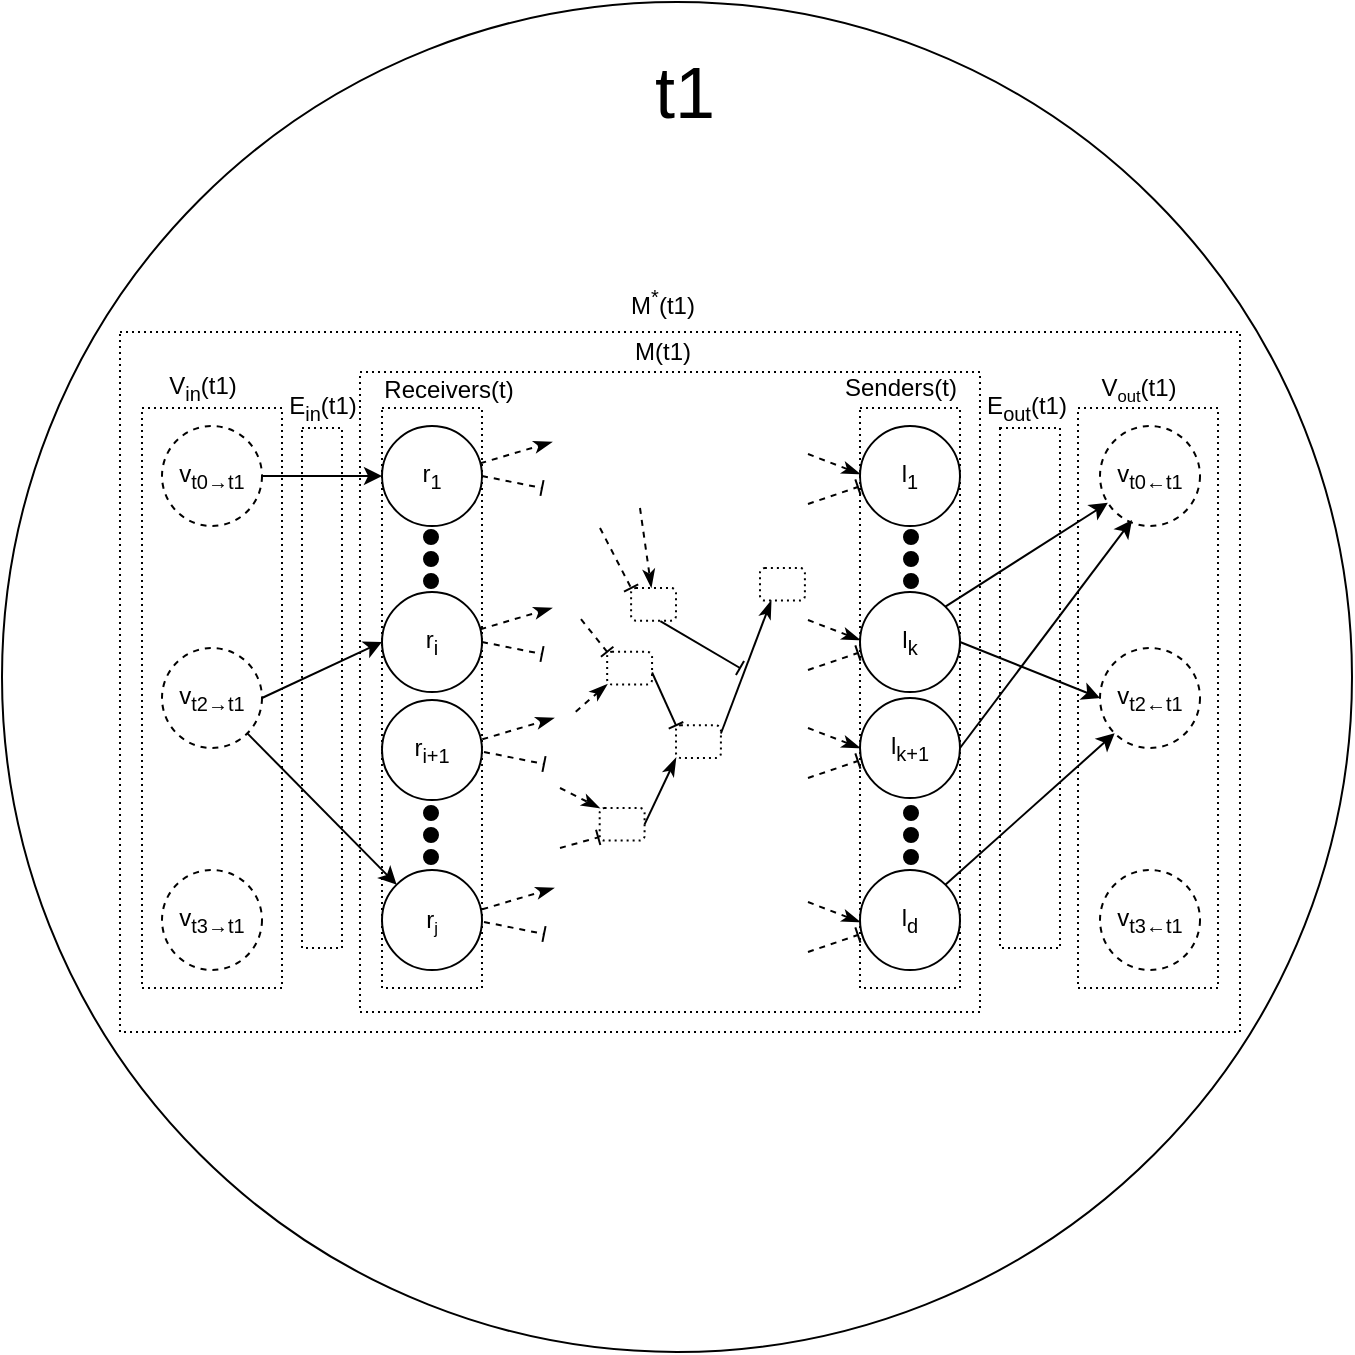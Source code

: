 <mxfile version="24.2.1" type="github">
  <diagram name="Page-1" id="blZKFijT3qBmkAFtz_N1">
    <mxGraphModel dx="797" dy="2120" grid="1" gridSize="10" guides="1" tooltips="1" connect="1" arrows="1" fold="1" page="1" pageScale="1" pageWidth="850" pageHeight="1100" math="0" shadow="0">
      <root>
        <mxCell id="0" />
        <mxCell id="1" parent="0" />
        <mxCell id="KCe79-yEBINX289Halzp-1" value="" style="rounded=0;whiteSpace=wrap;html=1;fillColor=none;dashed=1;dashPattern=1 2;" vertex="1" parent="1">
          <mxGeometry x="1604" y="138" width="30" height="260" as="geometry" />
        </mxCell>
        <mxCell id="KCe79-yEBINX289Halzp-2" value="" style="ellipse;whiteSpace=wrap;html=1;aspect=fixed;fillColor=none;" vertex="1" parent="1">
          <mxGeometry x="1105" y="-75" width="675" height="675" as="geometry" />
        </mxCell>
        <mxCell id="KCe79-yEBINX289Halzp-3" value="" style="rounded=0;whiteSpace=wrap;html=1;fillColor=none;dashed=1;dashPattern=1 2;" vertex="1" parent="1">
          <mxGeometry x="1534" y="128" width="50" height="290" as="geometry" />
        </mxCell>
        <mxCell id="KCe79-yEBINX289Halzp-4" value="" style="rounded=0;whiteSpace=wrap;html=1;fillColor=none;dashed=1;dashPattern=1 2;" vertex="1" parent="1">
          <mxGeometry x="1295" y="128" width="50" height="290" as="geometry" />
        </mxCell>
        <mxCell id="KCe79-yEBINX289Halzp-5" value="" style="rounded=0;whiteSpace=wrap;html=1;fillColor=none;dashed=1;dashPattern=1 2;" vertex="1" parent="1">
          <mxGeometry x="1164" y="90" width="560" height="350" as="geometry" />
        </mxCell>
        <mxCell id="KCe79-yEBINX289Halzp-6" value="" style="rounded=0;whiteSpace=wrap;html=1;fillColor=none;dashed=1;dashPattern=1 2;" vertex="1" parent="1">
          <mxGeometry x="1284" y="110" width="310" height="320" as="geometry" />
        </mxCell>
        <mxCell id="KCe79-yEBINX289Halzp-7" value="" style="rounded=0;whiteSpace=wrap;html=1;fillColor=none;dashed=1;dashPattern=1 2;" vertex="1" parent="1">
          <mxGeometry x="1643" y="128" width="70" height="290" as="geometry" />
        </mxCell>
        <mxCell id="KCe79-yEBINX289Halzp-8" value="" style="rounded=0;whiteSpace=wrap;html=1;fillColor=none;dashed=1;dashPattern=1 2;" vertex="1" parent="1">
          <mxGeometry x="1175" y="128" width="70" height="290" as="geometry" />
        </mxCell>
        <mxCell id="KCe79-yEBINX289Halzp-9" style="rounded=0;orthogonalLoop=1;jettySize=auto;html=1;exitX=1;exitY=0.5;exitDx=0;exitDy=0;entryX=0;entryY=0.5;entryDx=0;entryDy=0;" edge="1" parent="1" source="KCe79-yEBINX289Halzp-11" target="KCe79-yEBINX289Halzp-12">
          <mxGeometry relative="1" as="geometry" />
        </mxCell>
        <mxCell id="KCe79-yEBINX289Halzp-10" style="edgeStyle=none;rounded=0;orthogonalLoop=1;jettySize=auto;html=1;exitX=1;exitY=1;exitDx=0;exitDy=0;entryX=0;entryY=0;entryDx=0;entryDy=0;" edge="1" parent="1" source="KCe79-yEBINX289Halzp-11" target="KCe79-yEBINX289Halzp-21">
          <mxGeometry relative="1" as="geometry" />
        </mxCell>
        <mxCell id="KCe79-yEBINX289Halzp-11" value="v&lt;sub&gt;t2&lt;span style=&quot;font-size: 10px;&quot;&gt;→t1&lt;/span&gt;&lt;/sub&gt;" style="ellipse;whiteSpace=wrap;html=1;aspect=fixed;fillColor=none;dashed=1;" vertex="1" parent="1">
          <mxGeometry x="1185" y="248" width="50" height="50" as="geometry" />
        </mxCell>
        <mxCell id="KCe79-yEBINX289Halzp-12" value="r&lt;sub&gt;i&lt;/sub&gt;" style="ellipse;whiteSpace=wrap;html=1;aspect=fixed;fillColor=none;" vertex="1" parent="1">
          <mxGeometry x="1295" y="220" width="50" height="50" as="geometry" />
        </mxCell>
        <mxCell id="KCe79-yEBINX289Halzp-13" value="v&lt;sub&gt;t2&lt;span style=&quot;font-size: 10px;&quot;&gt;←t1&lt;/span&gt;&lt;/sub&gt;" style="ellipse;whiteSpace=wrap;html=1;aspect=fixed;fillColor=none;dashed=1;" vertex="1" parent="1">
          <mxGeometry x="1654" y="248" width="50" height="50" as="geometry" />
        </mxCell>
        <mxCell id="KCe79-yEBINX289Halzp-14" value="" style="endArrow=classic;html=1;rounded=0;entryX=0;entryY=0.5;entryDx=0;entryDy=0;exitX=1;exitY=0.5;exitDx=0;exitDy=0;" edge="1" parent="1" source="KCe79-yEBINX289Halzp-16" target="KCe79-yEBINX289Halzp-13">
          <mxGeometry width="50" height="50" relative="1" as="geometry">
            <mxPoint x="1584" y="233" as="sourcePoint" />
            <mxPoint x="1564" y="228" as="targetPoint" />
          </mxGeometry>
        </mxCell>
        <mxCell id="KCe79-yEBINX289Halzp-15" style="edgeStyle=none;rounded=0;orthogonalLoop=1;jettySize=auto;html=1;exitX=1;exitY=0;exitDx=0;exitDy=0;fontSize=36;startArrow=none;startFill=0;endArrow=classic;endFill=1;" edge="1" parent="1" source="KCe79-yEBINX289Halzp-16" target="KCe79-yEBINX289Halzp-22">
          <mxGeometry relative="1" as="geometry" />
        </mxCell>
        <mxCell id="KCe79-yEBINX289Halzp-16" value="l&lt;sub&gt;k&lt;/sub&gt;" style="ellipse;whiteSpace=wrap;html=1;aspect=fixed;fillColor=none;" vertex="1" parent="1">
          <mxGeometry x="1534" y="220" width="50" height="50" as="geometry" />
        </mxCell>
        <mxCell id="KCe79-yEBINX289Halzp-17" style="rounded=0;orthogonalLoop=1;jettySize=auto;html=1;exitX=1;exitY=0.5;exitDx=0;exitDy=0;entryX=0;entryY=0.5;entryDx=0;entryDy=0;" edge="1" parent="1" source="KCe79-yEBINX289Halzp-18" target="KCe79-yEBINX289Halzp-19">
          <mxGeometry relative="1" as="geometry" />
        </mxCell>
        <mxCell id="KCe79-yEBINX289Halzp-18" value="&lt;span style=&quot;font-size: 12px;&quot;&gt;v&lt;/span&gt;&lt;sub&gt;t0&lt;span style=&quot;font-size: 10px;&quot;&gt;→t1&lt;/span&gt;&lt;/sub&gt;" style="ellipse;whiteSpace=wrap;html=1;aspect=fixed;fillColor=none;dashed=1;" vertex="1" parent="1">
          <mxGeometry x="1185" y="137" width="50" height="50" as="geometry" />
        </mxCell>
        <mxCell id="KCe79-yEBINX289Halzp-19" value="r&lt;sub&gt;1&lt;/sub&gt;" style="ellipse;whiteSpace=wrap;html=1;aspect=fixed;fillColor=none;" vertex="1" parent="1">
          <mxGeometry x="1295" y="137" width="50" height="50" as="geometry" />
        </mxCell>
        <mxCell id="KCe79-yEBINX289Halzp-20" value="v&lt;sub&gt;t3&lt;span style=&quot;font-size: 10px;&quot;&gt;→t1&lt;/span&gt;&lt;/sub&gt;" style="ellipse;whiteSpace=wrap;html=1;aspect=fixed;fillColor=none;dashed=1;" vertex="1" parent="1">
          <mxGeometry x="1185" y="359" width="50" height="50" as="geometry" />
        </mxCell>
        <mxCell id="KCe79-yEBINX289Halzp-21" value="r&lt;span style=&quot;font-size: 10px;&quot;&gt;&lt;sub&gt;j&lt;/sub&gt;&lt;/span&gt;" style="ellipse;whiteSpace=wrap;html=1;aspect=fixed;fillColor=none;" vertex="1" parent="1">
          <mxGeometry x="1295" y="359" width="50" height="50" as="geometry" />
        </mxCell>
        <mxCell id="KCe79-yEBINX289Halzp-22" value="v&lt;sub&gt;t0&lt;span style=&quot;font-size: 10px;&quot;&gt;←t1&lt;/span&gt;&lt;/sub&gt;" style="ellipse;whiteSpace=wrap;html=1;aspect=fixed;fillColor=none;dashed=1;" vertex="1" parent="1">
          <mxGeometry x="1654" y="137" width="50" height="50" as="geometry" />
        </mxCell>
        <mxCell id="KCe79-yEBINX289Halzp-23" value="l&lt;sub&gt;1&lt;/sub&gt;" style="ellipse;whiteSpace=wrap;html=1;aspect=fixed;fillColor=none;" vertex="1" parent="1">
          <mxGeometry x="1534" y="137" width="50" height="50" as="geometry" />
        </mxCell>
        <mxCell id="KCe79-yEBINX289Halzp-24" value="v&lt;sub&gt;t3&lt;span style=&quot;font-size: 10px;&quot;&gt;←t1&lt;/span&gt;&lt;/sub&gt;" style="ellipse;whiteSpace=wrap;html=1;aspect=fixed;fillColor=none;dashed=1;" vertex="1" parent="1">
          <mxGeometry x="1654" y="359" width="50" height="50" as="geometry" />
        </mxCell>
        <mxCell id="KCe79-yEBINX289Halzp-25" style="edgeStyle=none;rounded=0;orthogonalLoop=1;jettySize=auto;html=1;exitX=1;exitY=0;exitDx=0;exitDy=0;entryX=0;entryY=1;entryDx=0;entryDy=0;" edge="1" parent="1" source="KCe79-yEBINX289Halzp-26" target="KCe79-yEBINX289Halzp-13">
          <mxGeometry relative="1" as="geometry" />
        </mxCell>
        <mxCell id="KCe79-yEBINX289Halzp-26" value="l&lt;sub&gt;d&lt;/sub&gt;" style="ellipse;whiteSpace=wrap;html=1;aspect=fixed;fillColor=none;" vertex="1" parent="1">
          <mxGeometry x="1534" y="359" width="50" height="50" as="geometry" />
        </mxCell>
        <mxCell id="KCe79-yEBINX289Halzp-27" value="V&lt;sub&gt;in&lt;/sub&gt;(t1)" style="text;html=1;align=center;verticalAlign=middle;resizable=0;points=[];autosize=1;strokeColor=none;fillColor=none;" vertex="1" parent="1">
          <mxGeometry x="1175" y="103" width="60" height="30" as="geometry" />
        </mxCell>
        <mxCell id="KCe79-yEBINX289Halzp-28" value="V&lt;span style=&quot;font-size: 10px;&quot;&gt;&lt;sub&gt;out&lt;/sub&gt;&lt;/span&gt;(t1)" style="text;html=1;align=center;verticalAlign=middle;resizable=0;points=[];autosize=1;strokeColor=none;fillColor=none;" vertex="1" parent="1">
          <mxGeometry x="1643" y="103" width="60" height="30" as="geometry" />
        </mxCell>
        <mxCell id="KCe79-yEBINX289Halzp-29" value="M(t1)" style="text;html=1;align=center;verticalAlign=middle;resizable=0;points=[];autosize=1;strokeColor=none;fillColor=none;rotation=0;" vertex="1" parent="1">
          <mxGeometry x="1410" y="85" width="50" height="30" as="geometry" />
        </mxCell>
        <mxCell id="KCe79-yEBINX289Halzp-30" value="E&lt;sub&gt;in&lt;/sub&gt;(t1)" style="text;html=1;align=center;verticalAlign=middle;resizable=0;points=[];autosize=1;strokeColor=none;fillColor=none;" vertex="1" parent="1">
          <mxGeometry x="1235" y="113" width="60" height="30" as="geometry" />
        </mxCell>
        <mxCell id="KCe79-yEBINX289Halzp-31" value="E&lt;sub&gt;out&lt;/sub&gt;(t1)" style="text;html=1;align=center;verticalAlign=middle;resizable=0;points=[];autosize=1;strokeColor=none;fillColor=none;" vertex="1" parent="1">
          <mxGeometry x="1587" y="113" width="60" height="30" as="geometry" />
        </mxCell>
        <mxCell id="KCe79-yEBINX289Halzp-32" value="M&lt;sup&gt;*&lt;/sup&gt;(t1)" style="text;html=1;align=center;verticalAlign=middle;resizable=0;points=[];autosize=1;strokeColor=none;fillColor=none;" vertex="1" parent="1">
          <mxGeometry x="1405" y="60" width="60" height="30" as="geometry" />
        </mxCell>
        <mxCell id="KCe79-yEBINX289Halzp-33" value="" style="rounded=0;whiteSpace=wrap;html=1;fillColor=none;dashed=1;dashPattern=1 2;" vertex="1" parent="1">
          <mxGeometry x="1255" y="138" width="20" height="260" as="geometry" />
        </mxCell>
        <mxCell id="KCe79-yEBINX289Halzp-34" value="" style="ellipse;whiteSpace=wrap;html=1;aspect=fixed;fillColor=#000000;rotation=90;" vertex="1" parent="1">
          <mxGeometry x="1316" y="189" width="7" height="7" as="geometry" />
        </mxCell>
        <mxCell id="KCe79-yEBINX289Halzp-35" value="" style="ellipse;whiteSpace=wrap;html=1;aspect=fixed;fillColor=#000000;rotation=90;" vertex="1" parent="1">
          <mxGeometry x="1316" y="200" width="7" height="7" as="geometry" />
        </mxCell>
        <mxCell id="KCe79-yEBINX289Halzp-36" value="" style="ellipse;whiteSpace=wrap;html=1;aspect=fixed;fillColor=#000000;rotation=90;" vertex="1" parent="1">
          <mxGeometry x="1316" y="211" width="7" height="7" as="geometry" />
        </mxCell>
        <mxCell id="KCe79-yEBINX289Halzp-37" value="r&lt;sub&gt;i+1&lt;/sub&gt;" style="ellipse;whiteSpace=wrap;html=1;aspect=fixed;fillColor=none;" vertex="1" parent="1">
          <mxGeometry x="1295" y="274" width="50" height="50" as="geometry" />
        </mxCell>
        <mxCell id="KCe79-yEBINX289Halzp-38" value="" style="ellipse;whiteSpace=wrap;html=1;aspect=fixed;fillColor=#000000;rotation=90;" vertex="1" parent="1">
          <mxGeometry x="1316" y="327" width="7" height="7" as="geometry" />
        </mxCell>
        <mxCell id="KCe79-yEBINX289Halzp-39" value="" style="ellipse;whiteSpace=wrap;html=1;aspect=fixed;fillColor=#000000;rotation=90;" vertex="1" parent="1">
          <mxGeometry x="1316" y="338" width="7" height="7" as="geometry" />
        </mxCell>
        <mxCell id="KCe79-yEBINX289Halzp-40" value="" style="ellipse;whiteSpace=wrap;html=1;aspect=fixed;fillColor=#000000;rotation=90;" vertex="1" parent="1">
          <mxGeometry x="1316" y="349" width="7" height="7" as="geometry" />
        </mxCell>
        <mxCell id="KCe79-yEBINX289Halzp-41" value="" style="ellipse;whiteSpace=wrap;html=1;aspect=fixed;fillColor=#000000;rotation=90;" vertex="1" parent="1">
          <mxGeometry x="1556" y="189" width="7" height="7" as="geometry" />
        </mxCell>
        <mxCell id="KCe79-yEBINX289Halzp-42" value="" style="ellipse;whiteSpace=wrap;html=1;aspect=fixed;fillColor=#000000;rotation=90;" vertex="1" parent="1">
          <mxGeometry x="1556" y="200" width="7" height="7" as="geometry" />
        </mxCell>
        <mxCell id="KCe79-yEBINX289Halzp-43" value="" style="ellipse;whiteSpace=wrap;html=1;aspect=fixed;fillColor=#000000;rotation=90;" vertex="1" parent="1">
          <mxGeometry x="1556" y="211" width="7" height="7" as="geometry" />
        </mxCell>
        <mxCell id="KCe79-yEBINX289Halzp-44" value="" style="ellipse;whiteSpace=wrap;html=1;aspect=fixed;fillColor=#000000;rotation=90;" vertex="1" parent="1">
          <mxGeometry x="1556" y="327" width="7" height="7" as="geometry" />
        </mxCell>
        <mxCell id="KCe79-yEBINX289Halzp-45" value="" style="ellipse;whiteSpace=wrap;html=1;aspect=fixed;fillColor=#000000;rotation=90;" vertex="1" parent="1">
          <mxGeometry x="1556" y="338" width="7" height="7" as="geometry" />
        </mxCell>
        <mxCell id="KCe79-yEBINX289Halzp-46" value="" style="ellipse;whiteSpace=wrap;html=1;aspect=fixed;fillColor=#000000;rotation=90;" vertex="1" parent="1">
          <mxGeometry x="1556" y="349" width="7" height="7" as="geometry" />
        </mxCell>
        <mxCell id="KCe79-yEBINX289Halzp-47" style="edgeStyle=none;rounded=0;orthogonalLoop=1;jettySize=auto;html=1;exitX=1;exitY=0.5;exitDx=0;exitDy=0;entryX=0.32;entryY=0.94;entryDx=0;entryDy=0;entryPerimeter=0;fontSize=36;startArrow=none;startFill=0;endArrow=classic;endFill=1;" edge="1" parent="1" source="KCe79-yEBINX289Halzp-48" target="KCe79-yEBINX289Halzp-22">
          <mxGeometry relative="1" as="geometry" />
        </mxCell>
        <mxCell id="KCe79-yEBINX289Halzp-48" value="l&lt;sub&gt;k+1&lt;/sub&gt;" style="ellipse;whiteSpace=wrap;html=1;aspect=fixed;fillColor=none;" vertex="1" parent="1">
          <mxGeometry x="1534" y="273" width="50" height="50" as="geometry" />
        </mxCell>
        <mxCell id="KCe79-yEBINX289Halzp-49" value="Receivers(t)" style="text;html=1;align=center;verticalAlign=middle;resizable=0;points=[];autosize=1;strokeColor=none;fillColor=none;" vertex="1" parent="1">
          <mxGeometry x="1283" y="104" width="90" height="30" as="geometry" />
        </mxCell>
        <mxCell id="KCe79-yEBINX289Halzp-50" value="Senders(t)" style="text;html=1;align=center;verticalAlign=middle;resizable=0;points=[];autosize=1;strokeColor=none;fillColor=none;" vertex="1" parent="1">
          <mxGeometry x="1514" y="103" width="80" height="30" as="geometry" />
        </mxCell>
        <mxCell id="KCe79-yEBINX289Halzp-51" value="" style="group;dashed=1;dashPattern=1 2;fillColor=none;" vertex="1" connectable="0" parent="1">
          <mxGeometry x="1387" y="220" width="116" height="90" as="geometry" />
        </mxCell>
        <mxCell id="KCe79-yEBINX289Halzp-52" style="edgeStyle=none;rounded=0;orthogonalLoop=1;jettySize=auto;html=1;exitX=0.65;exitY=1.017;exitDx=0;exitDy=0;endArrow=baseDash;endFill=0;exitPerimeter=0;" edge="1" parent="KCe79-yEBINX289Halzp-51" source="KCe79-yEBINX289Halzp-64">
          <mxGeometry relative="1" as="geometry">
            <mxPoint x="87" y="38" as="targetPoint" />
            <mxPoint x="76.71" y="38.066" as="sourcePoint" />
          </mxGeometry>
        </mxCell>
        <mxCell id="KCe79-yEBINX289Halzp-53" value="" style="rounded=1;whiteSpace=wrap;html=1;dashed=1;dashPattern=1 2;fillColor=none;" vertex="1" parent="KCe79-yEBINX289Halzp-51">
          <mxGeometry x="96.998" y="-12.003" width="22.452" height="16.314" as="geometry" />
        </mxCell>
        <mxCell id="KCe79-yEBINX289Halzp-54" value="" style="rounded=1;whiteSpace=wrap;html=1;dashed=1;dashPattern=1 2;fillColor=none;" vertex="1" parent="KCe79-yEBINX289Halzp-51">
          <mxGeometry x="55.006" y="66.662" width="22.452" height="16.314" as="geometry" />
        </mxCell>
        <mxCell id="KCe79-yEBINX289Halzp-55" style="edgeStyle=none;rounded=0;orthogonalLoop=1;jettySize=auto;html=1;exitX=1;exitY=0.25;exitDx=0;exitDy=0;entryX=0.25;entryY=1;entryDx=0;entryDy=0;endArrow=classicThin;endFill=1;" edge="1" parent="KCe79-yEBINX289Halzp-51" source="KCe79-yEBINX289Halzp-54" target="KCe79-yEBINX289Halzp-53">
          <mxGeometry relative="1" as="geometry">
            <mxPoint x="72.968" y="59.819" as="sourcePoint" />
            <mxPoint x="92.426" y="43.244" as="targetPoint" />
          </mxGeometry>
        </mxCell>
        <mxCell id="KCe79-yEBINX289Halzp-56" value="" style="rounded=1;whiteSpace=wrap;html=1;dashed=1;dashPattern=1 2;fillColor=none;" vertex="1" parent="KCe79-yEBINX289Halzp-51">
          <mxGeometry x="20.581" y="29.909" width="22.452" height="16.314" as="geometry" />
        </mxCell>
        <mxCell id="KCe79-yEBINX289Halzp-57" style="rounded=0;orthogonalLoop=1;jettySize=auto;html=1;exitX=1;exitY=0.633;exitDx=0;exitDy=0;entryX=0;entryY=0;entryDx=0;entryDy=0;endArrow=baseDash;endFill=0;exitPerimeter=0;" edge="1" parent="KCe79-yEBINX289Halzp-51" source="KCe79-yEBINX289Halzp-56" target="KCe79-yEBINX289Halzp-54">
          <mxGeometry relative="1" as="geometry">
            <mxPoint x="58" y="54.381" as="targetPoint" />
            <mxPoint x="42.711" y="40.319" as="sourcePoint" />
          </mxGeometry>
        </mxCell>
        <mxCell id="KCe79-yEBINX289Halzp-58" style="rounded=0;orthogonalLoop=1;jettySize=auto;html=1;entryX=0;entryY=0;entryDx=0;entryDy=0;endArrow=baseDash;endFill=0;dashed=1;" edge="1" parent="KCe79-yEBINX289Halzp-51" target="KCe79-yEBINX289Halzp-64">
          <mxGeometry relative="1" as="geometry">
            <mxPoint x="56.877" y="54.381" as="targetPoint" />
            <mxPoint x="17" y="-32" as="sourcePoint" />
          </mxGeometry>
        </mxCell>
        <mxCell id="KCe79-yEBINX289Halzp-59" style="rounded=0;orthogonalLoop=1;jettySize=auto;html=1;entryX=0;entryY=0;entryDx=0;entryDy=0;endArrow=baseDash;endFill=0;dashed=1;" edge="1" parent="KCe79-yEBINX289Halzp-51" target="KCe79-yEBINX289Halzp-56">
          <mxGeometry relative="1" as="geometry">
            <mxPoint x="63.613" y="24.471" as="targetPoint" />
            <mxPoint x="7.484" y="13.595" as="sourcePoint" />
          </mxGeometry>
        </mxCell>
        <mxCell id="KCe79-yEBINX289Halzp-60" style="rounded=0;orthogonalLoop=1;jettySize=auto;html=1;endArrow=baseDash;endFill=0;dashed=1;entryX=-0.033;entryY=0.9;entryDx=0;entryDy=0;entryPerimeter=0;" edge="1" parent="KCe79-yEBINX289Halzp-51" target="KCe79-yEBINX289Halzp-81">
          <mxGeometry relative="1" as="geometry">
            <mxPoint x="14.968" y="84.29" as="targetPoint" />
            <mxPoint x="-3" y="128" as="sourcePoint" />
          </mxGeometry>
        </mxCell>
        <mxCell id="KCe79-yEBINX289Halzp-61" style="edgeStyle=none;rounded=0;orthogonalLoop=1;jettySize=auto;html=1;exitX=1;exitY=0.5;exitDx=0;exitDy=0;entryX=0;entryY=1;entryDx=0;entryDy=0;endArrow=classicThin;endFill=1;dashed=1;" edge="1" parent="KCe79-yEBINX289Halzp-51">
          <mxGeometry relative="1" as="geometry">
            <mxPoint x="4.865" y="59.819" as="sourcePoint" />
            <mxPoint x="20.581" y="46.224" as="targetPoint" />
          </mxGeometry>
        </mxCell>
        <mxCell id="KCe79-yEBINX289Halzp-62" style="edgeStyle=none;rounded=0;orthogonalLoop=1;jettySize=auto;html=1;entryX=0;entryY=0;entryDx=0;entryDy=0;endArrow=classicThin;endFill=1;dashed=1;" edge="1" parent="KCe79-yEBINX289Halzp-51" target="KCe79-yEBINX289Halzp-81">
          <mxGeometry relative="1" as="geometry">
            <mxPoint x="-3" y="98" as="sourcePoint" />
            <mxPoint x="16.839" y="74.773" as="targetPoint" />
          </mxGeometry>
        </mxCell>
        <mxCell id="KCe79-yEBINX289Halzp-63" style="edgeStyle=none;rounded=0;orthogonalLoop=1;jettySize=auto;html=1;entryX=0.45;entryY=-0.017;entryDx=0;entryDy=0;endArrow=classicThin;endFill=1;dashed=1;entryPerimeter=0;" edge="1" parent="KCe79-yEBINX289Halzp-51" target="KCe79-yEBINX289Halzp-64">
          <mxGeometry relative="1" as="geometry">
            <mxPoint x="37" y="-42" as="sourcePoint" />
            <mxPoint x="18.71" y="77.492" as="targetPoint" />
          </mxGeometry>
        </mxCell>
        <mxCell id="KCe79-yEBINX289Halzp-64" value="" style="rounded=1;whiteSpace=wrap;html=1;dashed=1;dashPattern=1 2;fillColor=none;" vertex="1" parent="KCe79-yEBINX289Halzp-51">
          <mxGeometry x="32.552" y="-1.998" width="22.452" height="16.314" as="geometry" />
        </mxCell>
        <mxCell id="KCe79-yEBINX289Halzp-65" style="edgeStyle=none;rounded=0;orthogonalLoop=1;jettySize=auto;html=1;endArrow=baseDash;endFill=0;dashed=1;exitX=1;exitY=0.5;exitDx=0;exitDy=0;" edge="1" parent="1" source="KCe79-yEBINX289Halzp-19">
          <mxGeometry relative="1" as="geometry">
            <mxPoint x="1375" y="168" as="targetPoint" />
            <mxPoint x="1355" y="168" as="sourcePoint" />
          </mxGeometry>
        </mxCell>
        <mxCell id="KCe79-yEBINX289Halzp-66" style="edgeStyle=none;rounded=0;orthogonalLoop=1;jettySize=auto;html=1;exitX=0.983;exitY=0.373;exitDx=0;exitDy=0;dashed=1;endArrow=classicThin;endFill=1;exitPerimeter=0;" edge="1" parent="1" source="KCe79-yEBINX289Halzp-19">
          <mxGeometry relative="1" as="geometry">
            <mxPoint x="1380" y="145.0" as="targetPoint" />
            <mxPoint x="1348" y="155.422" as="sourcePoint" />
          </mxGeometry>
        </mxCell>
        <mxCell id="KCe79-yEBINX289Halzp-67" style="edgeStyle=none;rounded=0;orthogonalLoop=1;jettySize=auto;html=1;endArrow=baseDash;endFill=0;dashed=1;exitX=1;exitY=0.5;exitDx=0;exitDy=0;" edge="1" parent="1">
          <mxGeometry relative="1" as="geometry">
            <mxPoint x="1375" y="251" as="targetPoint" />
            <mxPoint x="1345.0" y="245.0" as="sourcePoint" />
          </mxGeometry>
        </mxCell>
        <mxCell id="KCe79-yEBINX289Halzp-68" style="edgeStyle=none;rounded=0;orthogonalLoop=1;jettySize=auto;html=1;exitX=0.983;exitY=0.373;exitDx=0;exitDy=0;dashed=1;endArrow=classicThin;endFill=1;exitPerimeter=0;" edge="1" parent="1">
          <mxGeometry relative="1" as="geometry">
            <mxPoint x="1380" y="228" as="targetPoint" />
            <mxPoint x="1344.15" y="238.65" as="sourcePoint" />
          </mxGeometry>
        </mxCell>
        <mxCell id="KCe79-yEBINX289Halzp-69" style="edgeStyle=none;rounded=0;orthogonalLoop=1;jettySize=auto;html=1;endArrow=baseDash;endFill=0;dashed=1;exitX=1;exitY=0.5;exitDx=0;exitDy=0;" edge="1" parent="1">
          <mxGeometry relative="1" as="geometry">
            <mxPoint x="1376" y="306" as="targetPoint" />
            <mxPoint x="1346.0" y="300.0" as="sourcePoint" />
          </mxGeometry>
        </mxCell>
        <mxCell id="KCe79-yEBINX289Halzp-70" style="edgeStyle=none;rounded=0;orthogonalLoop=1;jettySize=auto;html=1;exitX=0.983;exitY=0.373;exitDx=0;exitDy=0;dashed=1;endArrow=classicThin;endFill=1;exitPerimeter=0;" edge="1" parent="1">
          <mxGeometry relative="1" as="geometry">
            <mxPoint x="1381" y="283" as="targetPoint" />
            <mxPoint x="1345.15" y="293.65" as="sourcePoint" />
          </mxGeometry>
        </mxCell>
        <mxCell id="KCe79-yEBINX289Halzp-71" style="edgeStyle=none;rounded=0;orthogonalLoop=1;jettySize=auto;html=1;endArrow=baseDash;endFill=0;dashed=1;exitX=1;exitY=0.5;exitDx=0;exitDy=0;" edge="1" parent="1">
          <mxGeometry relative="1" as="geometry">
            <mxPoint x="1376" y="391" as="targetPoint" />
            <mxPoint x="1346.0" y="385.0" as="sourcePoint" />
          </mxGeometry>
        </mxCell>
        <mxCell id="KCe79-yEBINX289Halzp-72" style="edgeStyle=none;rounded=0;orthogonalLoop=1;jettySize=auto;html=1;exitX=0.983;exitY=0.373;exitDx=0;exitDy=0;dashed=1;endArrow=classicThin;endFill=1;exitPerimeter=0;" edge="1" parent="1">
          <mxGeometry relative="1" as="geometry">
            <mxPoint x="1381" y="368" as="targetPoint" />
            <mxPoint x="1345.15" y="378.65" as="sourcePoint" />
          </mxGeometry>
        </mxCell>
        <mxCell id="KCe79-yEBINX289Halzp-73" style="edgeStyle=none;rounded=0;orthogonalLoop=1;jettySize=auto;html=1;endArrow=baseDash;endFill=0;dashed=1;entryX=-0.021;entryY=0.63;entryDx=0;entryDy=0;entryPerimeter=0;" edge="1" parent="1" target="KCe79-yEBINX289Halzp-48">
          <mxGeometry relative="1" as="geometry">
            <mxPoint x="1536" y="311" as="targetPoint" />
            <mxPoint x="1508" y="313" as="sourcePoint" />
          </mxGeometry>
        </mxCell>
        <mxCell id="KCe79-yEBINX289Halzp-74" style="edgeStyle=none;rounded=0;orthogonalLoop=1;jettySize=auto;html=1;dashed=1;endArrow=classicThin;endFill=1;entryX=0;entryY=0.5;entryDx=0;entryDy=0;" edge="1" parent="1" target="KCe79-yEBINX289Halzp-48">
          <mxGeometry relative="1" as="geometry">
            <mxPoint x="1541" y="288" as="targetPoint" />
            <mxPoint x="1508" y="288" as="sourcePoint" />
          </mxGeometry>
        </mxCell>
        <mxCell id="KCe79-yEBINX289Halzp-75" style="edgeStyle=none;rounded=0;orthogonalLoop=1;jettySize=auto;html=1;endArrow=baseDash;endFill=0;dashed=1;entryX=-0.021;entryY=0.63;entryDx=0;entryDy=0;entryPerimeter=0;" edge="1" parent="1">
          <mxGeometry relative="1" as="geometry">
            <mxPoint x="1532.95" y="250.5" as="targetPoint" />
            <mxPoint x="1508" y="259.0" as="sourcePoint" />
          </mxGeometry>
        </mxCell>
        <mxCell id="KCe79-yEBINX289Halzp-76" style="edgeStyle=none;rounded=0;orthogonalLoop=1;jettySize=auto;html=1;dashed=1;endArrow=classicThin;endFill=1;entryX=0;entryY=0.5;entryDx=0;entryDy=0;" edge="1" parent="1">
          <mxGeometry relative="1" as="geometry">
            <mxPoint x="1534.0" y="244.0" as="targetPoint" />
            <mxPoint x="1508" y="234.0" as="sourcePoint" />
          </mxGeometry>
        </mxCell>
        <mxCell id="KCe79-yEBINX289Halzp-77" style="edgeStyle=none;rounded=0;orthogonalLoop=1;jettySize=auto;html=1;endArrow=baseDash;endFill=0;dashed=1;entryX=-0.021;entryY=0.63;entryDx=0;entryDy=0;entryPerimeter=0;" edge="1" parent="1">
          <mxGeometry relative="1" as="geometry">
            <mxPoint x="1532.95" y="391.5" as="targetPoint" />
            <mxPoint x="1508" y="400.0" as="sourcePoint" />
          </mxGeometry>
        </mxCell>
        <mxCell id="KCe79-yEBINX289Halzp-78" style="edgeStyle=none;rounded=0;orthogonalLoop=1;jettySize=auto;html=1;dashed=1;endArrow=classicThin;endFill=1;entryX=0;entryY=0.5;entryDx=0;entryDy=0;" edge="1" parent="1">
          <mxGeometry relative="1" as="geometry">
            <mxPoint x="1534.0" y="385.0" as="targetPoint" />
            <mxPoint x="1508" y="375.0" as="sourcePoint" />
          </mxGeometry>
        </mxCell>
        <mxCell id="KCe79-yEBINX289Halzp-79" style="edgeStyle=none;rounded=0;orthogonalLoop=1;jettySize=auto;html=1;endArrow=baseDash;endFill=0;dashed=1;entryX=-0.021;entryY=0.63;entryDx=0;entryDy=0;entryPerimeter=0;" edge="1" parent="1">
          <mxGeometry relative="1" as="geometry">
            <mxPoint x="1532.95" y="167.5" as="targetPoint" />
            <mxPoint x="1508" y="176" as="sourcePoint" />
          </mxGeometry>
        </mxCell>
        <mxCell id="KCe79-yEBINX289Halzp-80" style="edgeStyle=none;rounded=0;orthogonalLoop=1;jettySize=auto;html=1;dashed=1;endArrow=classicThin;endFill=1;entryX=0;entryY=0.5;entryDx=0;entryDy=0;" edge="1" parent="1">
          <mxGeometry relative="1" as="geometry">
            <mxPoint x="1534.0" y="161" as="targetPoint" />
            <mxPoint x="1508" y="151" as="sourcePoint" />
          </mxGeometry>
        </mxCell>
        <mxCell id="KCe79-yEBINX289Halzp-81" value="" style="rounded=1;whiteSpace=wrap;html=1;dashed=1;dashPattern=1 2;fillColor=none;" vertex="1" parent="1">
          <mxGeometry x="1403.839" y="327.996" width="22.452" height="16.314" as="geometry" />
        </mxCell>
        <mxCell id="KCe79-yEBINX289Halzp-82" style="edgeStyle=none;rounded=0;orthogonalLoop=1;jettySize=auto;html=1;exitX=1;exitY=0.5;exitDx=0;exitDy=0;entryX=0;entryY=1;entryDx=0;entryDy=0;endArrow=classicThin;endFill=1;" edge="1" parent="1" source="KCe79-yEBINX289Halzp-81" target="KCe79-yEBINX289Halzp-54">
          <mxGeometry relative="1" as="geometry">
            <mxPoint x="1425.969" y="302.038" as="sourcePoint" />
            <mxPoint x="1447.192" y="287.509" as="targetPoint" />
          </mxGeometry>
        </mxCell>
        <mxCell id="KCe79-yEBINX289Halzp-83" value="&lt;font style=&quot;font-size: 36px;&quot;&gt;t1&lt;/font&gt;" style="text;html=1;align=center;verticalAlign=middle;resizable=0;points=[];autosize=1;strokeColor=none;fillColor=none;" vertex="1" parent="1">
          <mxGeometry x="1421" y="-60" width="50" height="60" as="geometry" />
        </mxCell>
      </root>
    </mxGraphModel>
  </diagram>
</mxfile>
